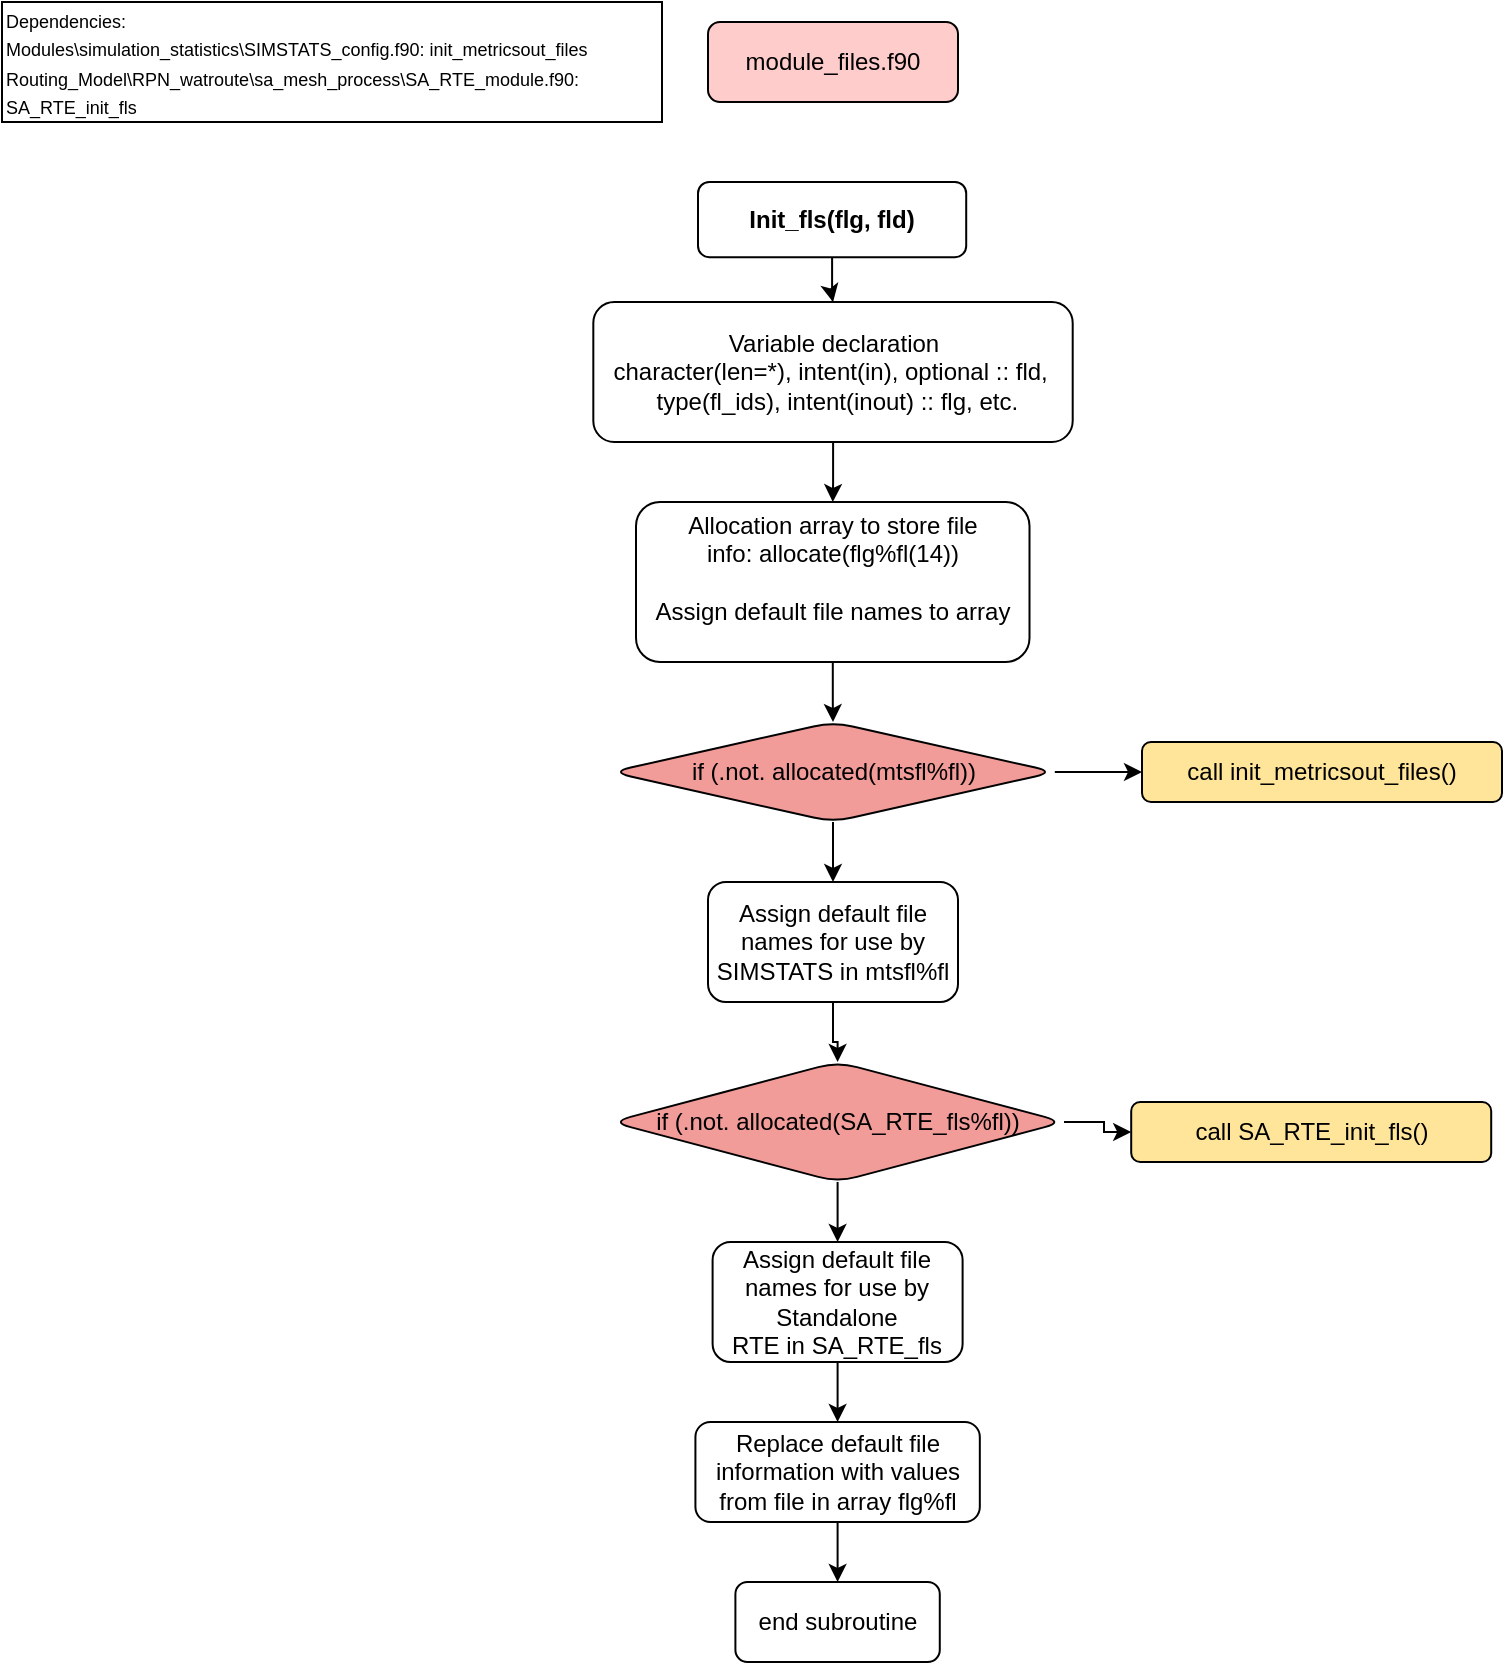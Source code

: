 <mxfile version="24.7.14">
  <diagram name="Page-1" id="J-RfqUQjFWtO7p0HvGnE">
    <mxGraphModel dx="1587" dy="746" grid="1" gridSize="10" guides="1" tooltips="1" connect="1" arrows="1" fold="1" page="1" pageScale="1" pageWidth="850" pageHeight="1100" math="0" shadow="0">
      <root>
        <mxCell id="0" />
        <mxCell id="1" parent="0" />
        <mxCell id="7BtY0bEHpNb1PFrL-J9O-1" value="module_files.f90" style="rounded=1;whiteSpace=wrap;html=1;fillColor=#FFCCCC;" vertex="1" parent="1">
          <mxGeometry x="363" y="20" width="125" height="40" as="geometry" />
        </mxCell>
        <mxCell id="7BtY0bEHpNb1PFrL-J9O-36" value="" style="edgeStyle=orthogonalEdgeStyle;rounded=0;orthogonalLoop=1;jettySize=auto;html=1;" edge="1" parent="1" source="7BtY0bEHpNb1PFrL-J9O-34" target="7BtY0bEHpNb1PFrL-J9O-35">
          <mxGeometry relative="1" as="geometry" />
        </mxCell>
        <mxCell id="7BtY0bEHpNb1PFrL-J9O-34" value="Init_fls(flg, fld)" style="rounded=1;whiteSpace=wrap;html=1;fontStyle=1" vertex="1" parent="1">
          <mxGeometry x="358.002" y="100" width="134.105" height="37.605" as="geometry" />
        </mxCell>
        <mxCell id="7BtY0bEHpNb1PFrL-J9O-38" value="" style="edgeStyle=orthogonalEdgeStyle;rounded=0;orthogonalLoop=1;jettySize=auto;html=1;" edge="1" parent="1" source="7BtY0bEHpNb1PFrL-J9O-35" target="7BtY0bEHpNb1PFrL-J9O-37">
          <mxGeometry relative="1" as="geometry" />
        </mxCell>
        <mxCell id="7BtY0bEHpNb1PFrL-J9O-35" value="&lt;span style=&quot;font-weight: normal;&quot;&gt;Variable declaration&lt;/span&gt;&lt;div&gt;&lt;div style=&quot;&quot;&gt;&lt;span style=&quot;font-weight: 400;&quot;&gt;&amp;nbsp; character(len=*), intent(in), optional :: fld,&lt;/span&gt;&lt;span style=&quot;background-color: initial; font-weight: 400;&quot;&gt;&amp;nbsp; &amp;nbsp; &amp;nbsp;type(fl_ids), intent(inout) :: flg, etc.&lt;/span&gt;&lt;/div&gt;&lt;/div&gt;" style="whiteSpace=wrap;html=1;rounded=1;fontStyle=1;" vertex="1" parent="1">
          <mxGeometry x="305.66" y="160" width="239.69" height="70" as="geometry" />
        </mxCell>
        <mxCell id="7BtY0bEHpNb1PFrL-J9O-40" value="" style="edgeStyle=orthogonalEdgeStyle;rounded=0;orthogonalLoop=1;jettySize=auto;html=1;" edge="1" parent="1" source="7BtY0bEHpNb1PFrL-J9O-37" target="7BtY0bEHpNb1PFrL-J9O-39">
          <mxGeometry relative="1" as="geometry" />
        </mxCell>
        <mxCell id="7BtY0bEHpNb1PFrL-J9O-37" value="&lt;span style=&quot;font-weight: 400;&quot;&gt;Allocation array to store file info:&amp;nbsp;&lt;/span&gt;&lt;span style=&quot;font-weight: 400;&quot;&gt;allocate(flg%fl(14))&lt;/span&gt;&lt;div&gt;&lt;span style=&quot;font-weight: 400;&quot;&gt;&lt;br&gt;&lt;/span&gt;&lt;div&gt;&lt;span style=&quot;font-weight: 400; background-color: initial;&quot;&gt;Assign default file names to array&lt;/span&gt;&lt;div&gt;&lt;div&gt;&lt;br&gt;&lt;/div&gt;&lt;/div&gt;&lt;/div&gt;&lt;/div&gt;" style="whiteSpace=wrap;html=1;rounded=1;fontStyle=1;" vertex="1" parent="1">
          <mxGeometry x="327" y="260" width="196.75" height="80" as="geometry" />
        </mxCell>
        <mxCell id="7BtY0bEHpNb1PFrL-J9O-42" style="edgeStyle=orthogonalEdgeStyle;rounded=0;orthogonalLoop=1;jettySize=auto;html=1;entryX=0;entryY=0.5;entryDx=0;entryDy=0;" edge="1" parent="1" source="7BtY0bEHpNb1PFrL-J9O-39" target="7BtY0bEHpNb1PFrL-J9O-41">
          <mxGeometry relative="1" as="geometry" />
        </mxCell>
        <mxCell id="7BtY0bEHpNb1PFrL-J9O-45" value="" style="edgeStyle=orthogonalEdgeStyle;rounded=0;orthogonalLoop=1;jettySize=auto;html=1;" edge="1" parent="1" source="7BtY0bEHpNb1PFrL-J9O-39" target="7BtY0bEHpNb1PFrL-J9O-44">
          <mxGeometry relative="1" as="geometry" />
        </mxCell>
        <mxCell id="7BtY0bEHpNb1PFrL-J9O-39" value="&lt;span style=&quot;font-weight: normal;&quot;&gt;if (.not. allocated(mtsfl%fl))&lt;/span&gt;" style="rhombus;whiteSpace=wrap;html=1;rounded=1;fontStyle=1;fillColor=#F19C99;" vertex="1" parent="1">
          <mxGeometry x="314.6" y="370" width="221.81" height="50" as="geometry" />
        </mxCell>
        <mxCell id="7BtY0bEHpNb1PFrL-J9O-41" value="&lt;div&gt;&lt;div&gt;&lt;div&gt;&lt;div&gt;&lt;span style=&quot;font-weight: 400;&quot;&gt;call init_metricsout_files()&lt;/span&gt;&lt;br&gt;&lt;/div&gt;&lt;/div&gt;&lt;/div&gt;&lt;/div&gt;" style="whiteSpace=wrap;html=1;rounded=1;fontStyle=1;fillColor=#FFE599;" vertex="1" parent="1">
          <mxGeometry x="580" y="380" width="180" height="30" as="geometry" />
        </mxCell>
        <mxCell id="7BtY0bEHpNb1PFrL-J9O-43" value="&lt;div&gt;&lt;font style=&quot;font-size: 9px;&quot;&gt;Dependencies:&lt;/font&gt;&lt;/div&gt;&lt;div&gt;&lt;font style=&quot;font-size: 9px;&quot;&gt;Modules\simulation_statistics\SIMSTATS_config.f90: init_metricsout_files&lt;/font&gt;&lt;/div&gt;&lt;div&gt;&lt;font style=&quot;font-size: 9px;&quot;&gt;Routing_Model\RPN_watroute\sa_mesh_process\SA_RTE_module.f90: SA_RTE_init_fls&lt;/font&gt;&lt;/div&gt;" style="rounded=0;whiteSpace=wrap;html=1;align=left;" vertex="1" parent="1">
          <mxGeometry x="10" y="10" width="330" height="60" as="geometry" />
        </mxCell>
        <mxCell id="7BtY0bEHpNb1PFrL-J9O-49" style="edgeStyle=orthogonalEdgeStyle;rounded=0;orthogonalLoop=1;jettySize=auto;html=1;entryX=0.5;entryY=0;entryDx=0;entryDy=0;" edge="1" parent="1" source="7BtY0bEHpNb1PFrL-J9O-44" target="7BtY0bEHpNb1PFrL-J9O-47">
          <mxGeometry relative="1" as="geometry" />
        </mxCell>
        <mxCell id="7BtY0bEHpNb1PFrL-J9O-44" value="&lt;span style=&quot;font-weight: normal;&quot;&gt;Assign default file names for use by SIMSTATS in&amp;nbsp;&lt;/span&gt;&lt;span style=&quot;font-weight: 400;&quot;&gt;mtsfl%fl&lt;/span&gt;" style="whiteSpace=wrap;html=1;fillColor=#FFFFFF;rounded=1;fontStyle=1;" vertex="1" parent="1">
          <mxGeometry x="363" y="450" width="125" height="60" as="geometry" />
        </mxCell>
        <mxCell id="7BtY0bEHpNb1PFrL-J9O-46" style="edgeStyle=orthogonalEdgeStyle;rounded=0;orthogonalLoop=1;jettySize=auto;html=1;entryX=0;entryY=0.5;entryDx=0;entryDy=0;" edge="1" source="7BtY0bEHpNb1PFrL-J9O-47" target="7BtY0bEHpNb1PFrL-J9O-48" parent="1">
          <mxGeometry relative="1" as="geometry" />
        </mxCell>
        <mxCell id="7BtY0bEHpNb1PFrL-J9O-51" style="edgeStyle=orthogonalEdgeStyle;rounded=0;orthogonalLoop=1;jettySize=auto;html=1;" edge="1" parent="1" source="7BtY0bEHpNb1PFrL-J9O-47" target="7BtY0bEHpNb1PFrL-J9O-50">
          <mxGeometry relative="1" as="geometry" />
        </mxCell>
        <mxCell id="7BtY0bEHpNb1PFrL-J9O-47" value="&lt;span style=&quot;font-weight: 400;&quot;&gt;if (.not. allocated(SA_RTE_fls%fl))&lt;/span&gt;" style="rhombus;whiteSpace=wrap;html=1;rounded=1;fontStyle=1;fillColor=#F19C99;" vertex="1" parent="1">
          <mxGeometry x="314.6" y="540" width="226.41" height="60" as="geometry" />
        </mxCell>
        <mxCell id="7BtY0bEHpNb1PFrL-J9O-48" value="&lt;div&gt;&lt;div&gt;&lt;div&gt;&lt;div&gt;&lt;span style=&quot;font-weight: 400;&quot;&gt;call SA_RTE_init_fls()&lt;/span&gt;&lt;br&gt;&lt;/div&gt;&lt;/div&gt;&lt;/div&gt;&lt;/div&gt;" style="whiteSpace=wrap;html=1;rounded=1;fontStyle=1;fillColor=#FFE599;" vertex="1" parent="1">
          <mxGeometry x="574.6" y="560" width="180" height="30" as="geometry" />
        </mxCell>
        <mxCell id="7BtY0bEHpNb1PFrL-J9O-53" value="" style="edgeStyle=orthogonalEdgeStyle;rounded=0;orthogonalLoop=1;jettySize=auto;html=1;" edge="1" parent="1" source="7BtY0bEHpNb1PFrL-J9O-50" target="7BtY0bEHpNb1PFrL-J9O-52">
          <mxGeometry relative="1" as="geometry" />
        </mxCell>
        <mxCell id="7BtY0bEHpNb1PFrL-J9O-50" value="&lt;span style=&quot;font-weight: normal;&quot;&gt;Assign default file names for use by &lt;/span&gt;&lt;span style=&quot;font-weight: 400;&quot;&gt;Standalone RTE&amp;nbsp;&lt;/span&gt;&lt;span style=&quot;font-weight: normal;&quot;&gt;in&amp;nbsp;&lt;/span&gt;&lt;span style=&quot;font-weight: 400;&quot;&gt;SA_RTE_fls&lt;/span&gt;" style="whiteSpace=wrap;html=1;fillColor=#FFFFFF;rounded=1;fontStyle=1;" vertex="1" parent="1">
          <mxGeometry x="365.3" y="630" width="125" height="60" as="geometry" />
        </mxCell>
        <mxCell id="7BtY0bEHpNb1PFrL-J9O-55" value="" style="edgeStyle=orthogonalEdgeStyle;rounded=0;orthogonalLoop=1;jettySize=auto;html=1;" edge="1" parent="1" source="7BtY0bEHpNb1PFrL-J9O-52" target="7BtY0bEHpNb1PFrL-J9O-54">
          <mxGeometry relative="1" as="geometry" />
        </mxCell>
        <mxCell id="7BtY0bEHpNb1PFrL-J9O-52" value="&lt;span style=&quot;font-weight: normal;&quot;&gt;Replace default file information with values from file in array&amp;nbsp;&lt;/span&gt;&lt;span style=&quot;font-weight: 400;&quot;&gt;flg%fl&lt;/span&gt;" style="whiteSpace=wrap;html=1;fillColor=#FFFFFF;rounded=1;fontStyle=1;" vertex="1" parent="1">
          <mxGeometry x="356.71" y="720" width="142.2" height="50" as="geometry" />
        </mxCell>
        <mxCell id="7BtY0bEHpNb1PFrL-J9O-54" value="&lt;span style=&quot;font-weight: normal;&quot;&gt;end subroutine&lt;/span&gt;" style="whiteSpace=wrap;html=1;fillColor=#FFFFFF;rounded=1;fontStyle=1;" vertex="1" parent="1">
          <mxGeometry x="376.7" y="800" width="102.19" height="40" as="geometry" />
        </mxCell>
      </root>
    </mxGraphModel>
  </diagram>
</mxfile>
